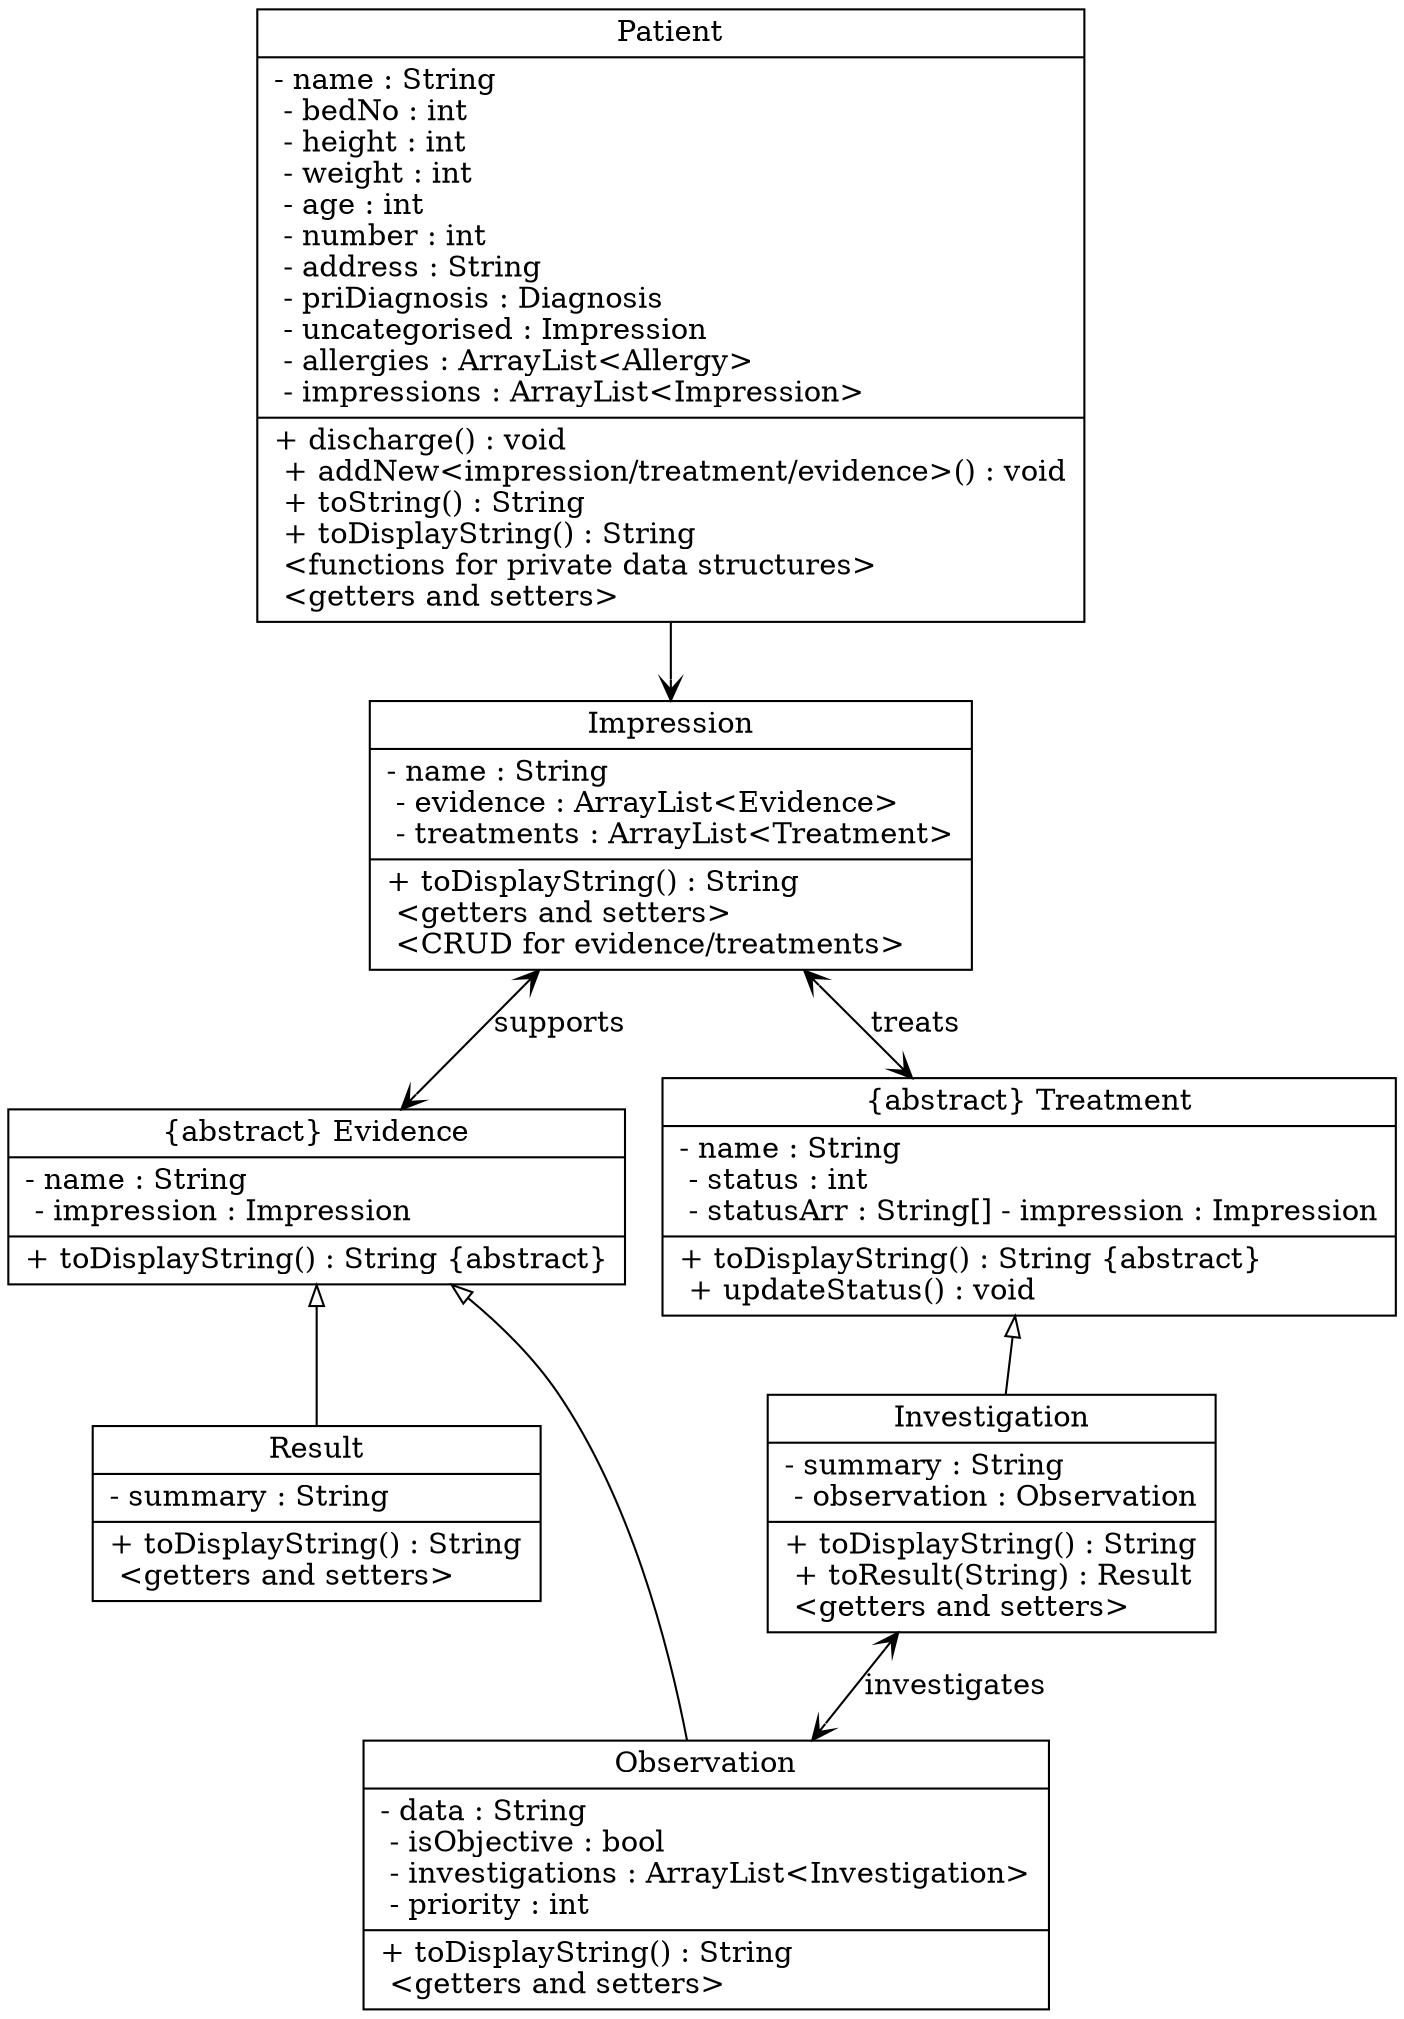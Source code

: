 digraph main {

  /*graph [
    splines = ortho
  ]*/

  node [
    shape = "record"
  ]

  //data indexed by integers for quick, unambiguous access
  //provide the ability to search by various fields separately
  //discharge() to archive
  //toString() for data format
  //toDataString() for display format (GUI)
  //Allergy may be a simple String or index (int) if no complexity is required
  Patient [
    label = "{Patient
    |- name : String\l
    - bedNo : int\l
    - height : int\l
    - weight : int\l
    - age : int\l
    - number : int\l
    - address : String\l
    - priDiagnosis : Diagnosis\l
    - uncategorised : Impression\l
    - allergies : ArrayList\<Allergy\>\l
    - impressions : ArrayList\<Impression\>\l
    |+ discharge() : void\l
    + addNew\<impression/treatment/evidence\>() : void\l
    + toString() : String\l
    + toDisplayString() : String\l
    \<functions for private data structures\>\l
    \<getters and setters\>\l
    }"
  ]


  //treatments and evidence may be uncategorised: create a default
  //"Uncategorised" impression to hold all of the other evidence and results

  //abstract out a super class for normal impressions vs uncategorised?
  //function to consolidate e.g. observations to generate reports to upload to 
  //regular system?
  Impression [
    label = "{Impression
    |- name : String\l
    - evidence : ArrayList\<Evidence\>\l
    - treatments : ArrayList\<Treatment\>\l
    |+ toDisplayString() : String\l
    \<getters and setters\>\l
    \<CRUD for evidence/treatments\>\l
    }"
  ]

  //evidence: observations, results - support this impression
  Evidence [
     label = "{\{abstract\} Evidence
    |- name : String\l
    - impression : Impression\l
    |+ toDisplayString() : String \{abstract\}\l
    }"
  ]

  //treatment: plans, medicines, investigations - responses to the impression
  //statusArr - array of strings representing the status to display for the
  //various status codes
  //treatments should be sortable by their status of completion
  Treatment [
     label = "{\{abstract\} Treatment
    |- name : String\l
    - status : int\l
    - statusArr : String[]
    - impression : Impression\l
    |+ toDisplayString() : String \{abstract\}\l
    + updateStatus() : void\l
    }"
  ]

  Result [
     label = "{Result
    |- summary : String\l
    |+ toDisplayString() : String\l
    \<getters and setters\>\l
    }"
  ]

  //observations may need further investigation, uncategorised observations can
  //be tagged based on priority to address the most worrying ones
  Observation [
     label = "{Observation
    |- data : String\l
    - isObjective : bool\l
    - investigations : ArrayList\<Investigation\>\l
    - priority : int\l
    |+ toDisplayString() : String\l
    \<getters and setters\>\l
    }"
  ]


  //when an investigation is completed, it becomes a result
  //when converting to result, remember to clean up its Observation
  Investigation [
     label = "{Investigation
    |- summary : String\l
    - observation : Observation\l
    |+ toDisplayString() : String\l
    + toResult(String) : Result\l 
    \<getters and setters\>\l
    }"
  ]

  //navigability 
  
  edge [
    arrowhead = "vee"
  ]

  Patient -> Impression

  //two-way navigability

  edge [
    arrowtail = "vee"
    dir = "both"
  ]

  Impression -> Evidence [label = "supports"]
  Impression -> Treatment [label = "treats"]
  Investigation -> Observation [label = "investigates"]

  //subclass relations

  edge [
    arrowtail = "empty"
    dir = "back"
  ]

  Treatment -> Investigation 
  Evidence -> Observation
  Evidence -> Result
}
